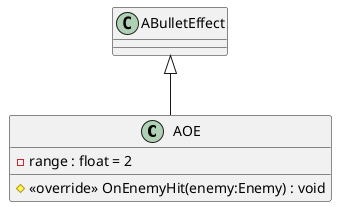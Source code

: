 @startuml
class AOE {
    - range : float = 2
    # <<override>> OnEnemyHit(enemy:Enemy) : void
}
ABulletEffect <|-- AOE
@enduml
